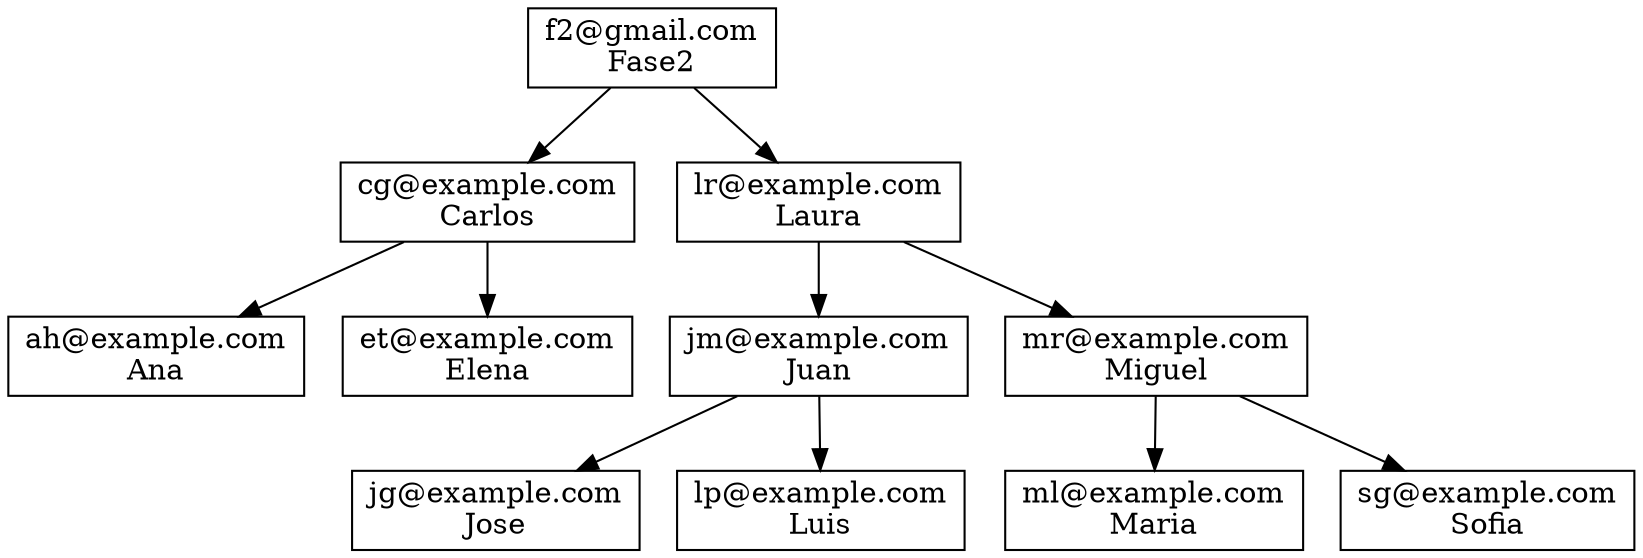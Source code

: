 digraph AVLTree {
node [shape=box];
"f2@gmail.com\nFase2" [label="f2@gmail.com\nFase2"];
"f2@gmail.com\nFase2" -> "cg@example.com\nCarlos";
"cg@example.com\nCarlos" [label="cg@example.com\nCarlos"];
"cg@example.com\nCarlos" -> "ah@example.com\nAna";
"ah@example.com\nAna" [label="ah@example.com\nAna"];
"cg@example.com\nCarlos" -> "et@example.com\nElena";
"et@example.com\nElena" [label="et@example.com\nElena"];
"f2@gmail.com\nFase2" -> "lr@example.com\nLaura";
"lr@example.com\nLaura" [label="lr@example.com\nLaura"];
"lr@example.com\nLaura" -> "jm@example.com\nJuan";
"jm@example.com\nJuan" [label="jm@example.com\nJuan"];
"jm@example.com\nJuan" -> "jg@example.com\nJose";
"jg@example.com\nJose" [label="jg@example.com\nJose"];
"jm@example.com\nJuan" -> "lp@example.com\nLuis";
"lp@example.com\nLuis" [label="lp@example.com\nLuis"];
"lr@example.com\nLaura" -> "mr@example.com\nMiguel";
"mr@example.com\nMiguel" [label="mr@example.com\nMiguel"];
"mr@example.com\nMiguel" -> "ml@example.com\nMaria";
"ml@example.com\nMaria" [label="ml@example.com\nMaria"];
"mr@example.com\nMiguel" -> "sg@example.com\nSofia";
"sg@example.com\nSofia" [label="sg@example.com\nSofia"];
}
